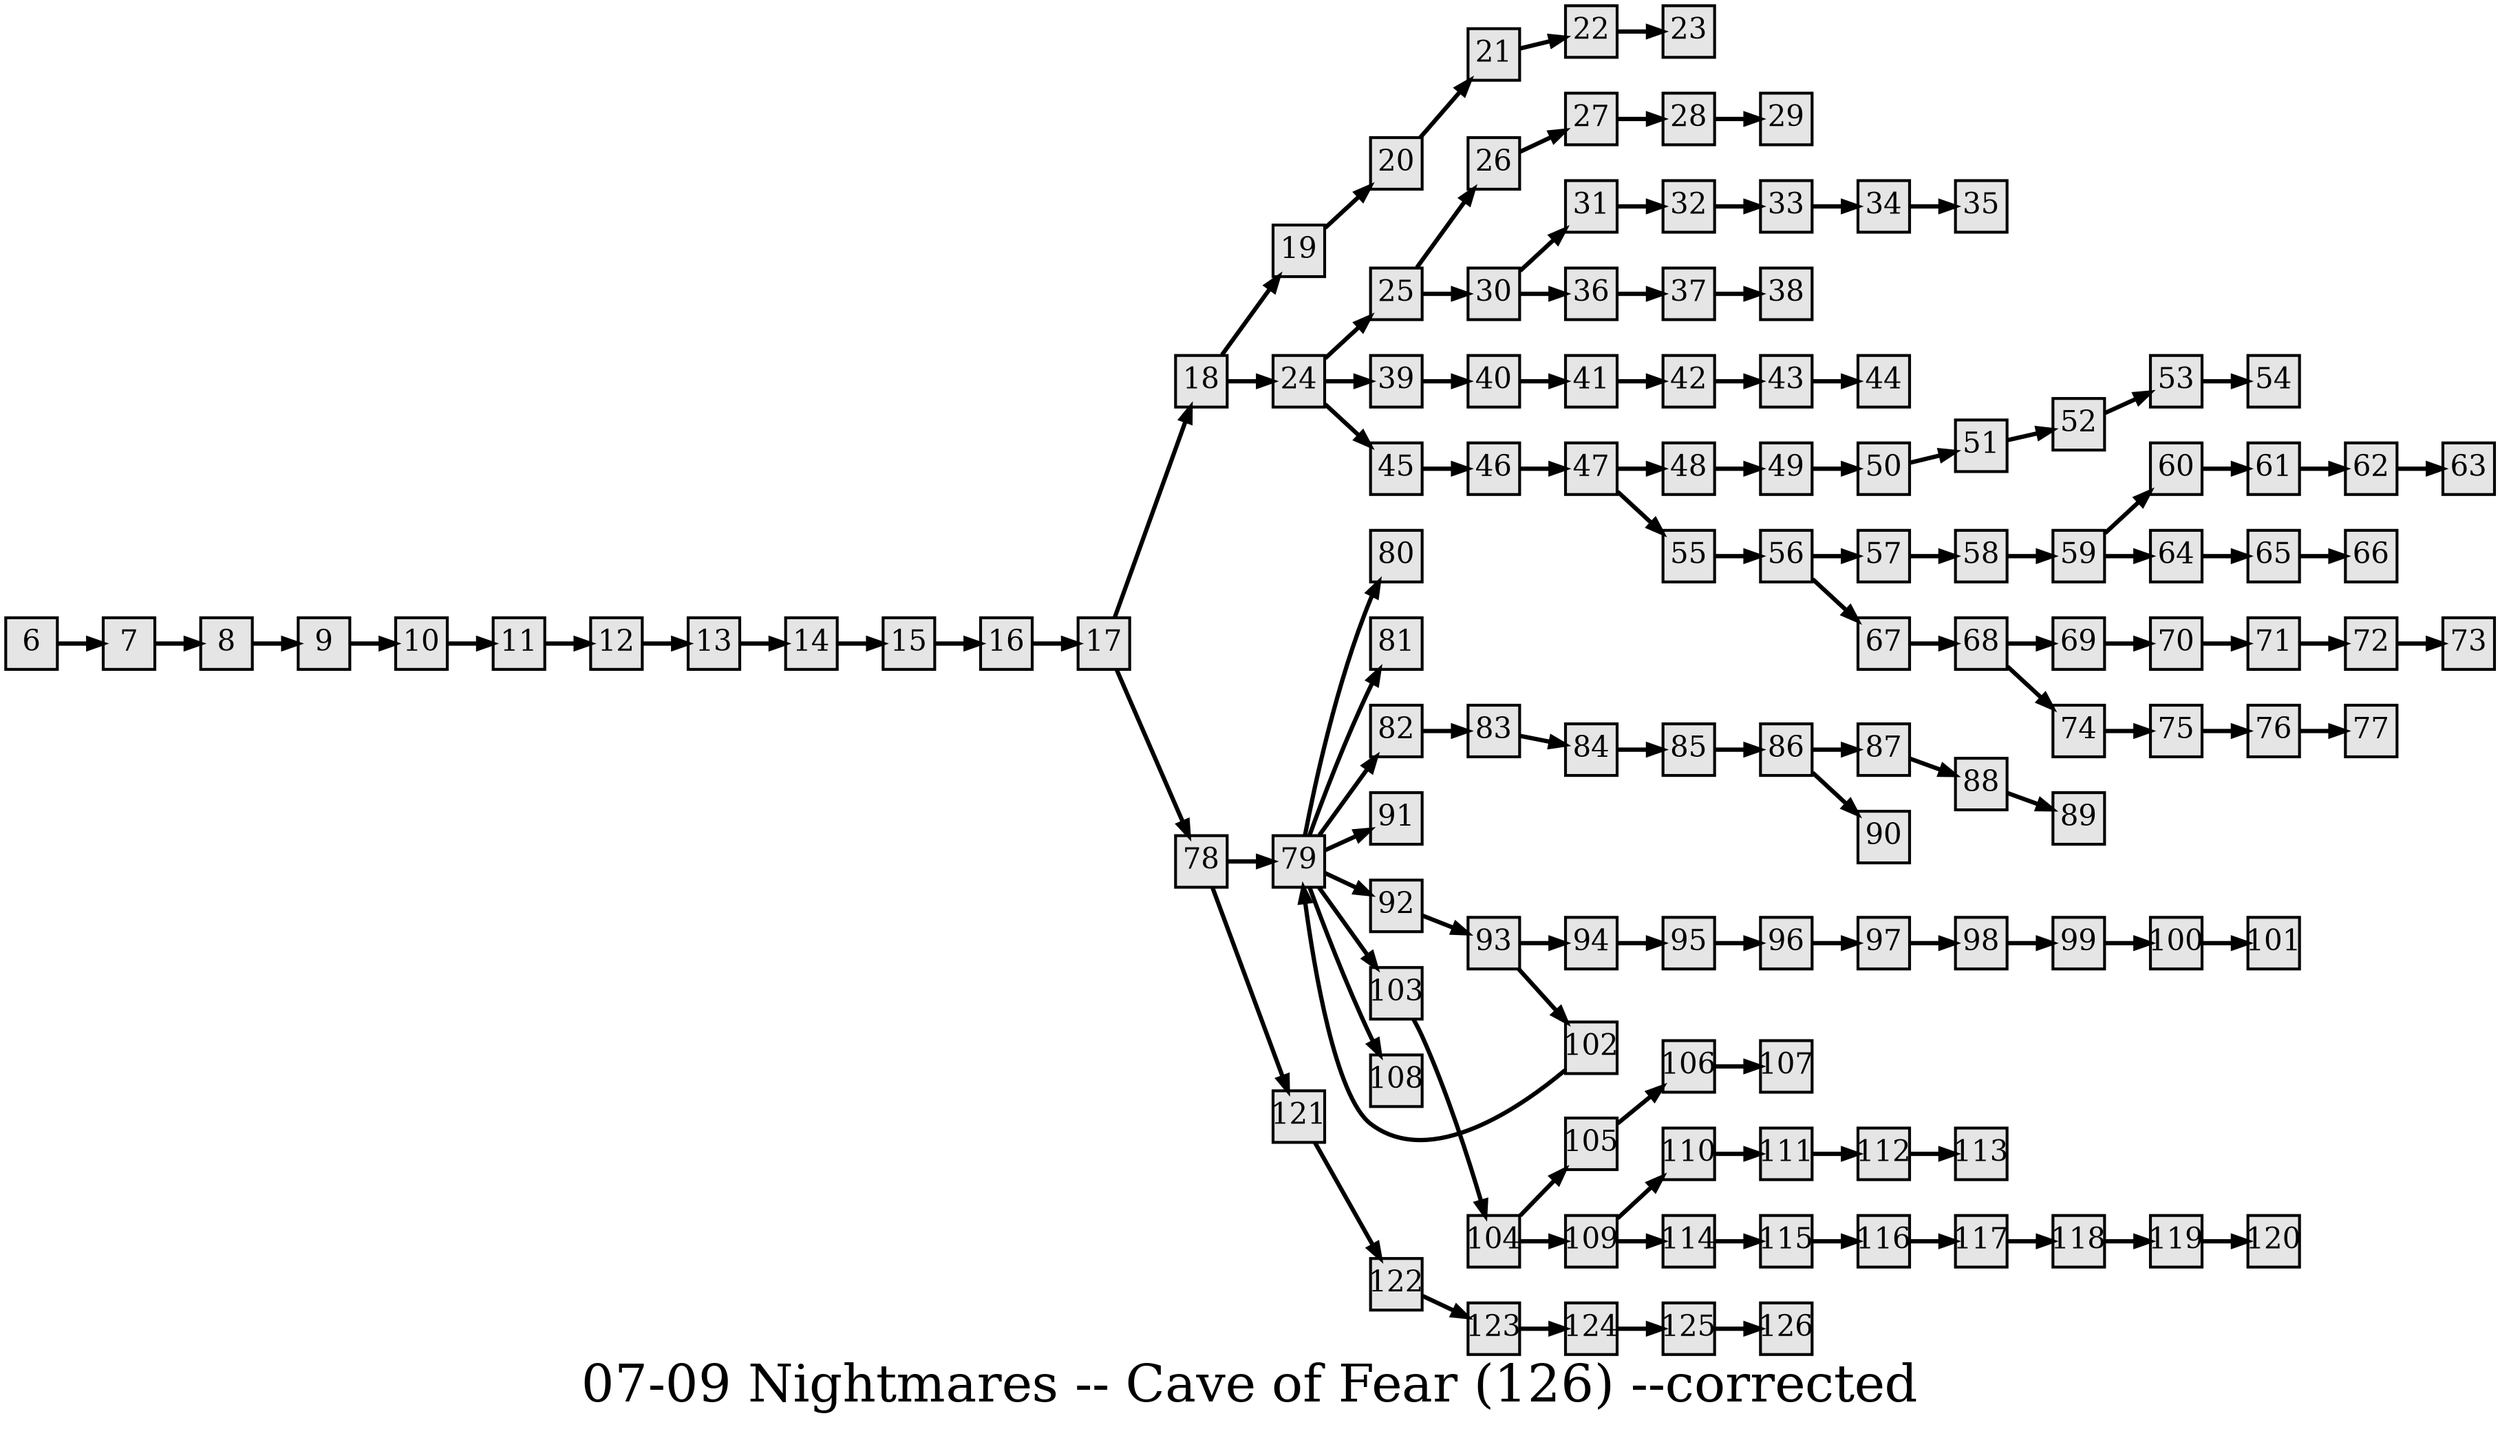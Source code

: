 digraph g{
  graph [ label="07-09 Nightmares -- Cave of Fear (126) --corrected" rankdir=LR, ordering=out, fontsize=36, nodesep="0.35", ranksep="0.45"];
  node  [shape=rect, penwidth=2, fontsize=20, style=filled, fillcolor=grey90, margin="0,0", labelfloat=true, regular=true, fixedsize=true];
  edge  [labelfloat=true, penwidth=3, fontsize=12];
  // ---;
  // group  : Katz;
  // id     :;
  // gbid   :;
  // series :;
  // title  :;
  // author :;
  // credit:;
  // - name : Rachael Grainger;
  // role : encoder;
  // date : 2017-08-21;
  // - name : Jeremy Douglass;
  // role : editor;
  // date : 2017-10-19;
  // render:;
  // - name   : small;
  // styles : gvStyles-small.txt;
  // engine : dot;
  // comment: >;
  
  // ---;
  
  // From | To | Label;
  
  6 -> 7;
  7 -> 8;
  8 -> 9;
  9 -> 10;
  10 -> 11;
  11 -> 12;
  12 -> 13;
  13 -> 14;
  14 -> 15;
  15 -> 16;
  16 -> 17;
  17 -> 18;
  17 -> 78;
  18 -> 19;
  18 -> 24;
  19 -> 20;
  20 -> 21;
  21 -> 22;
  22 -> 23;
  24 -> 25;
  24 -> 39;
  24 -> 45;
  25 -> 26;
  25 -> 30;
  26 -> 27;
  27 -> 28;
  28 -> 29;
  30 -> 31;
  30 -> 36;
  31 -> 32;
  32 -> 33;
  33 -> 34;
  34 -> 35;
  36 -> 37;
  37 -> 38;
  39 -> 40;
  40 -> 41;
  41 -> 42;
  42 -> 43;
  43 -> 44;
  45 -> 46;
  46 -> 47;
  47 -> 48;
  47 -> 55;
  48 -> 49;
  49 -> 50;
  50 -> 51;
  51 -> 52;
  52 -> 53;
  53 -> 54;
  55 -> 56;
  56 -> 57;
  56 -> 67;
  57 -> 58;
  58 -> 59;
  59 -> 60;
  59 -> 64;
  60 -> 61;
  61 -> 62;
  62 -> 63;
  64 -> 65;
  65 -> 66;
  67 -> 68;
  68 -> 69;
  68 -> 74;
  69 -> 70;
  70 -> 71;
  71 -> 72;
  72 -> 73;
  74 -> 75;
  75 -> 76;
  76 -> 77;
  78 -> 79;
  78 -> 121;
  79 -> 80;
  79 -> 81;
  79 -> 82;
  79 -> 91;
  79 -> 92;
  79 -> 103;
  79 -> 108;
  82 -> 83;
  83 -> 84;
  84 -> 85;
  85 -> 86;
  86 -> 87;
  86 -> 90;
  87 -> 88;
  88 -> 89;
  92 -> 93;
  93 -> 94;
  93 -> 102;
  94 -> 95;
  95 -> 96;
  96 -> 97;
  97 -> 98;
  98 -> 99;
  99 -> 100;
  100 -> 101;
  102 -> 79;
  103 -> 104;
  104 -> 105;
  104 -> 109;
  105 -> 106;
  106 -> 107;
  109 -> 110;
  109 -> 114;
  110 -> 111;
  111 -> 112;
  112 -> 113;
  114 -> 115;
  115 -> 116;
  116 -> 117;
  117 -> 118;
  118 -> 119;
  119 -> 120;
  121 -> 122;
  122 -> 123;
  123 -> 124;
  124 -> 125;
  125 -> 126;
}

